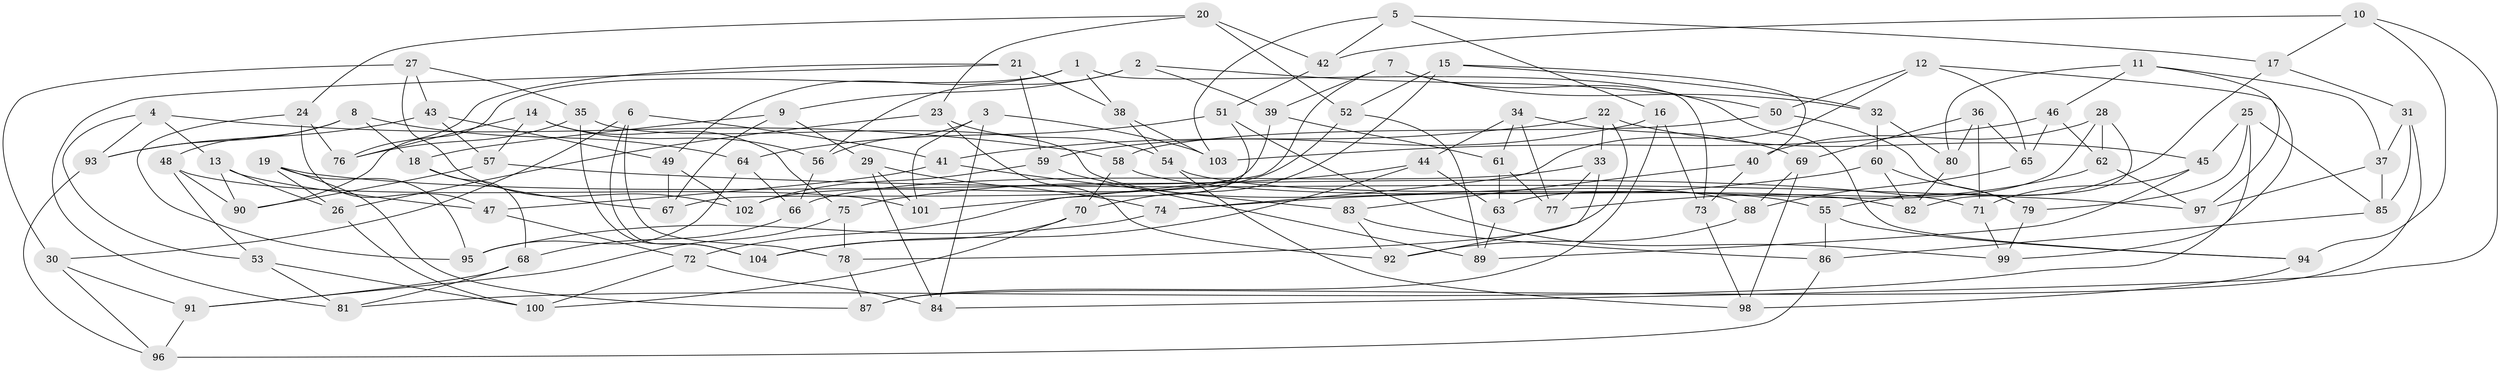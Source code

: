 // Generated by graph-tools (version 1.1) at 2025/16/03/09/25 04:16:18]
// undirected, 104 vertices, 208 edges
graph export_dot {
graph [start="1"]
  node [color=gray90,style=filled];
  1;
  2;
  3;
  4;
  5;
  6;
  7;
  8;
  9;
  10;
  11;
  12;
  13;
  14;
  15;
  16;
  17;
  18;
  19;
  20;
  21;
  22;
  23;
  24;
  25;
  26;
  27;
  28;
  29;
  30;
  31;
  32;
  33;
  34;
  35;
  36;
  37;
  38;
  39;
  40;
  41;
  42;
  43;
  44;
  45;
  46;
  47;
  48;
  49;
  50;
  51;
  52;
  53;
  54;
  55;
  56;
  57;
  58;
  59;
  60;
  61;
  62;
  63;
  64;
  65;
  66;
  67;
  68;
  69;
  70;
  71;
  72;
  73;
  74;
  75;
  76;
  77;
  78;
  79;
  80;
  81;
  82;
  83;
  84;
  85;
  86;
  87;
  88;
  89;
  90;
  91;
  92;
  93;
  94;
  95;
  96;
  97;
  98;
  99;
  100;
  101;
  102;
  103;
  104;
  1 -- 38;
  1 -- 90;
  1 -- 49;
  1 -- 73;
  2 -- 56;
  2 -- 50;
  2 -- 9;
  2 -- 39;
  3 -- 103;
  3 -- 56;
  3 -- 84;
  3 -- 101;
  4 -- 13;
  4 -- 58;
  4 -- 53;
  4 -- 93;
  5 -- 17;
  5 -- 16;
  5 -- 103;
  5 -- 42;
  6 -- 78;
  6 -- 30;
  6 -- 104;
  6 -- 41;
  7 -- 39;
  7 -- 32;
  7 -- 94;
  7 -- 101;
  8 -- 48;
  8 -- 64;
  8 -- 93;
  8 -- 18;
  9 -- 18;
  9 -- 67;
  9 -- 29;
  10 -- 94;
  10 -- 17;
  10 -- 84;
  10 -- 42;
  11 -- 37;
  11 -- 97;
  11 -- 80;
  11 -- 46;
  12 -- 50;
  12 -- 99;
  12 -- 65;
  12 -- 74;
  13 -- 47;
  13 -- 90;
  13 -- 26;
  14 -- 56;
  14 -- 57;
  14 -- 75;
  14 -- 76;
  15 -- 52;
  15 -- 40;
  15 -- 70;
  15 -- 32;
  16 -- 73;
  16 -- 87;
  16 -- 59;
  17 -- 31;
  17 -- 55;
  18 -- 68;
  18 -- 67;
  19 -- 95;
  19 -- 71;
  19 -- 87;
  19 -- 26;
  20 -- 24;
  20 -- 23;
  20 -- 42;
  20 -- 52;
  21 -- 59;
  21 -- 81;
  21 -- 38;
  21 -- 76;
  22 -- 45;
  22 -- 78;
  22 -- 33;
  22 -- 41;
  23 -- 92;
  23 -- 26;
  23 -- 54;
  24 -- 47;
  24 -- 95;
  24 -- 76;
  25 -- 85;
  25 -- 81;
  25 -- 79;
  25 -- 45;
  26 -- 100;
  27 -- 30;
  27 -- 35;
  27 -- 102;
  27 -- 43;
  28 -- 82;
  28 -- 40;
  28 -- 62;
  28 -- 63;
  29 -- 74;
  29 -- 84;
  29 -- 101;
  30 -- 96;
  30 -- 91;
  31 -- 87;
  31 -- 85;
  31 -- 37;
  32 -- 60;
  32 -- 80;
  33 -- 66;
  33 -- 92;
  33 -- 77;
  34 -- 77;
  34 -- 44;
  34 -- 69;
  34 -- 61;
  35 -- 76;
  35 -- 88;
  35 -- 104;
  36 -- 65;
  36 -- 69;
  36 -- 80;
  36 -- 71;
  37 -- 85;
  37 -- 97;
  38 -- 103;
  38 -- 54;
  39 -- 67;
  39 -- 61;
  40 -- 83;
  40 -- 73;
  41 -- 83;
  41 -- 47;
  42 -- 51;
  43 -- 93;
  43 -- 49;
  43 -- 57;
  44 -- 104;
  44 -- 75;
  44 -- 63;
  45 -- 71;
  45 -- 89;
  46 -- 65;
  46 -- 103;
  46 -- 62;
  47 -- 72;
  48 -- 90;
  48 -- 101;
  48 -- 53;
  49 -- 102;
  49 -- 67;
  50 -- 58;
  50 -- 79;
  51 -- 64;
  51 -- 99;
  51 -- 72;
  52 -- 89;
  52 -- 102;
  53 -- 81;
  53 -- 100;
  54 -- 98;
  54 -- 55;
  55 -- 86;
  55 -- 94;
  56 -- 66;
  57 -- 90;
  57 -- 97;
  58 -- 70;
  58 -- 82;
  59 -- 89;
  59 -- 102;
  60 -- 82;
  60 -- 79;
  60 -- 74;
  61 -- 77;
  61 -- 63;
  62 -- 97;
  62 -- 77;
  63 -- 89;
  64 -- 66;
  64 -- 95;
  65 -- 88;
  66 -- 68;
  68 -- 81;
  68 -- 91;
  69 -- 88;
  69 -- 98;
  70 -- 104;
  70 -- 100;
  71 -- 99;
  72 -- 84;
  72 -- 100;
  73 -- 98;
  74 -- 95;
  75 -- 78;
  75 -- 91;
  78 -- 87;
  79 -- 99;
  80 -- 82;
  83 -- 92;
  83 -- 86;
  85 -- 86;
  86 -- 96;
  88 -- 92;
  91 -- 96;
  93 -- 96;
  94 -- 98;
}
